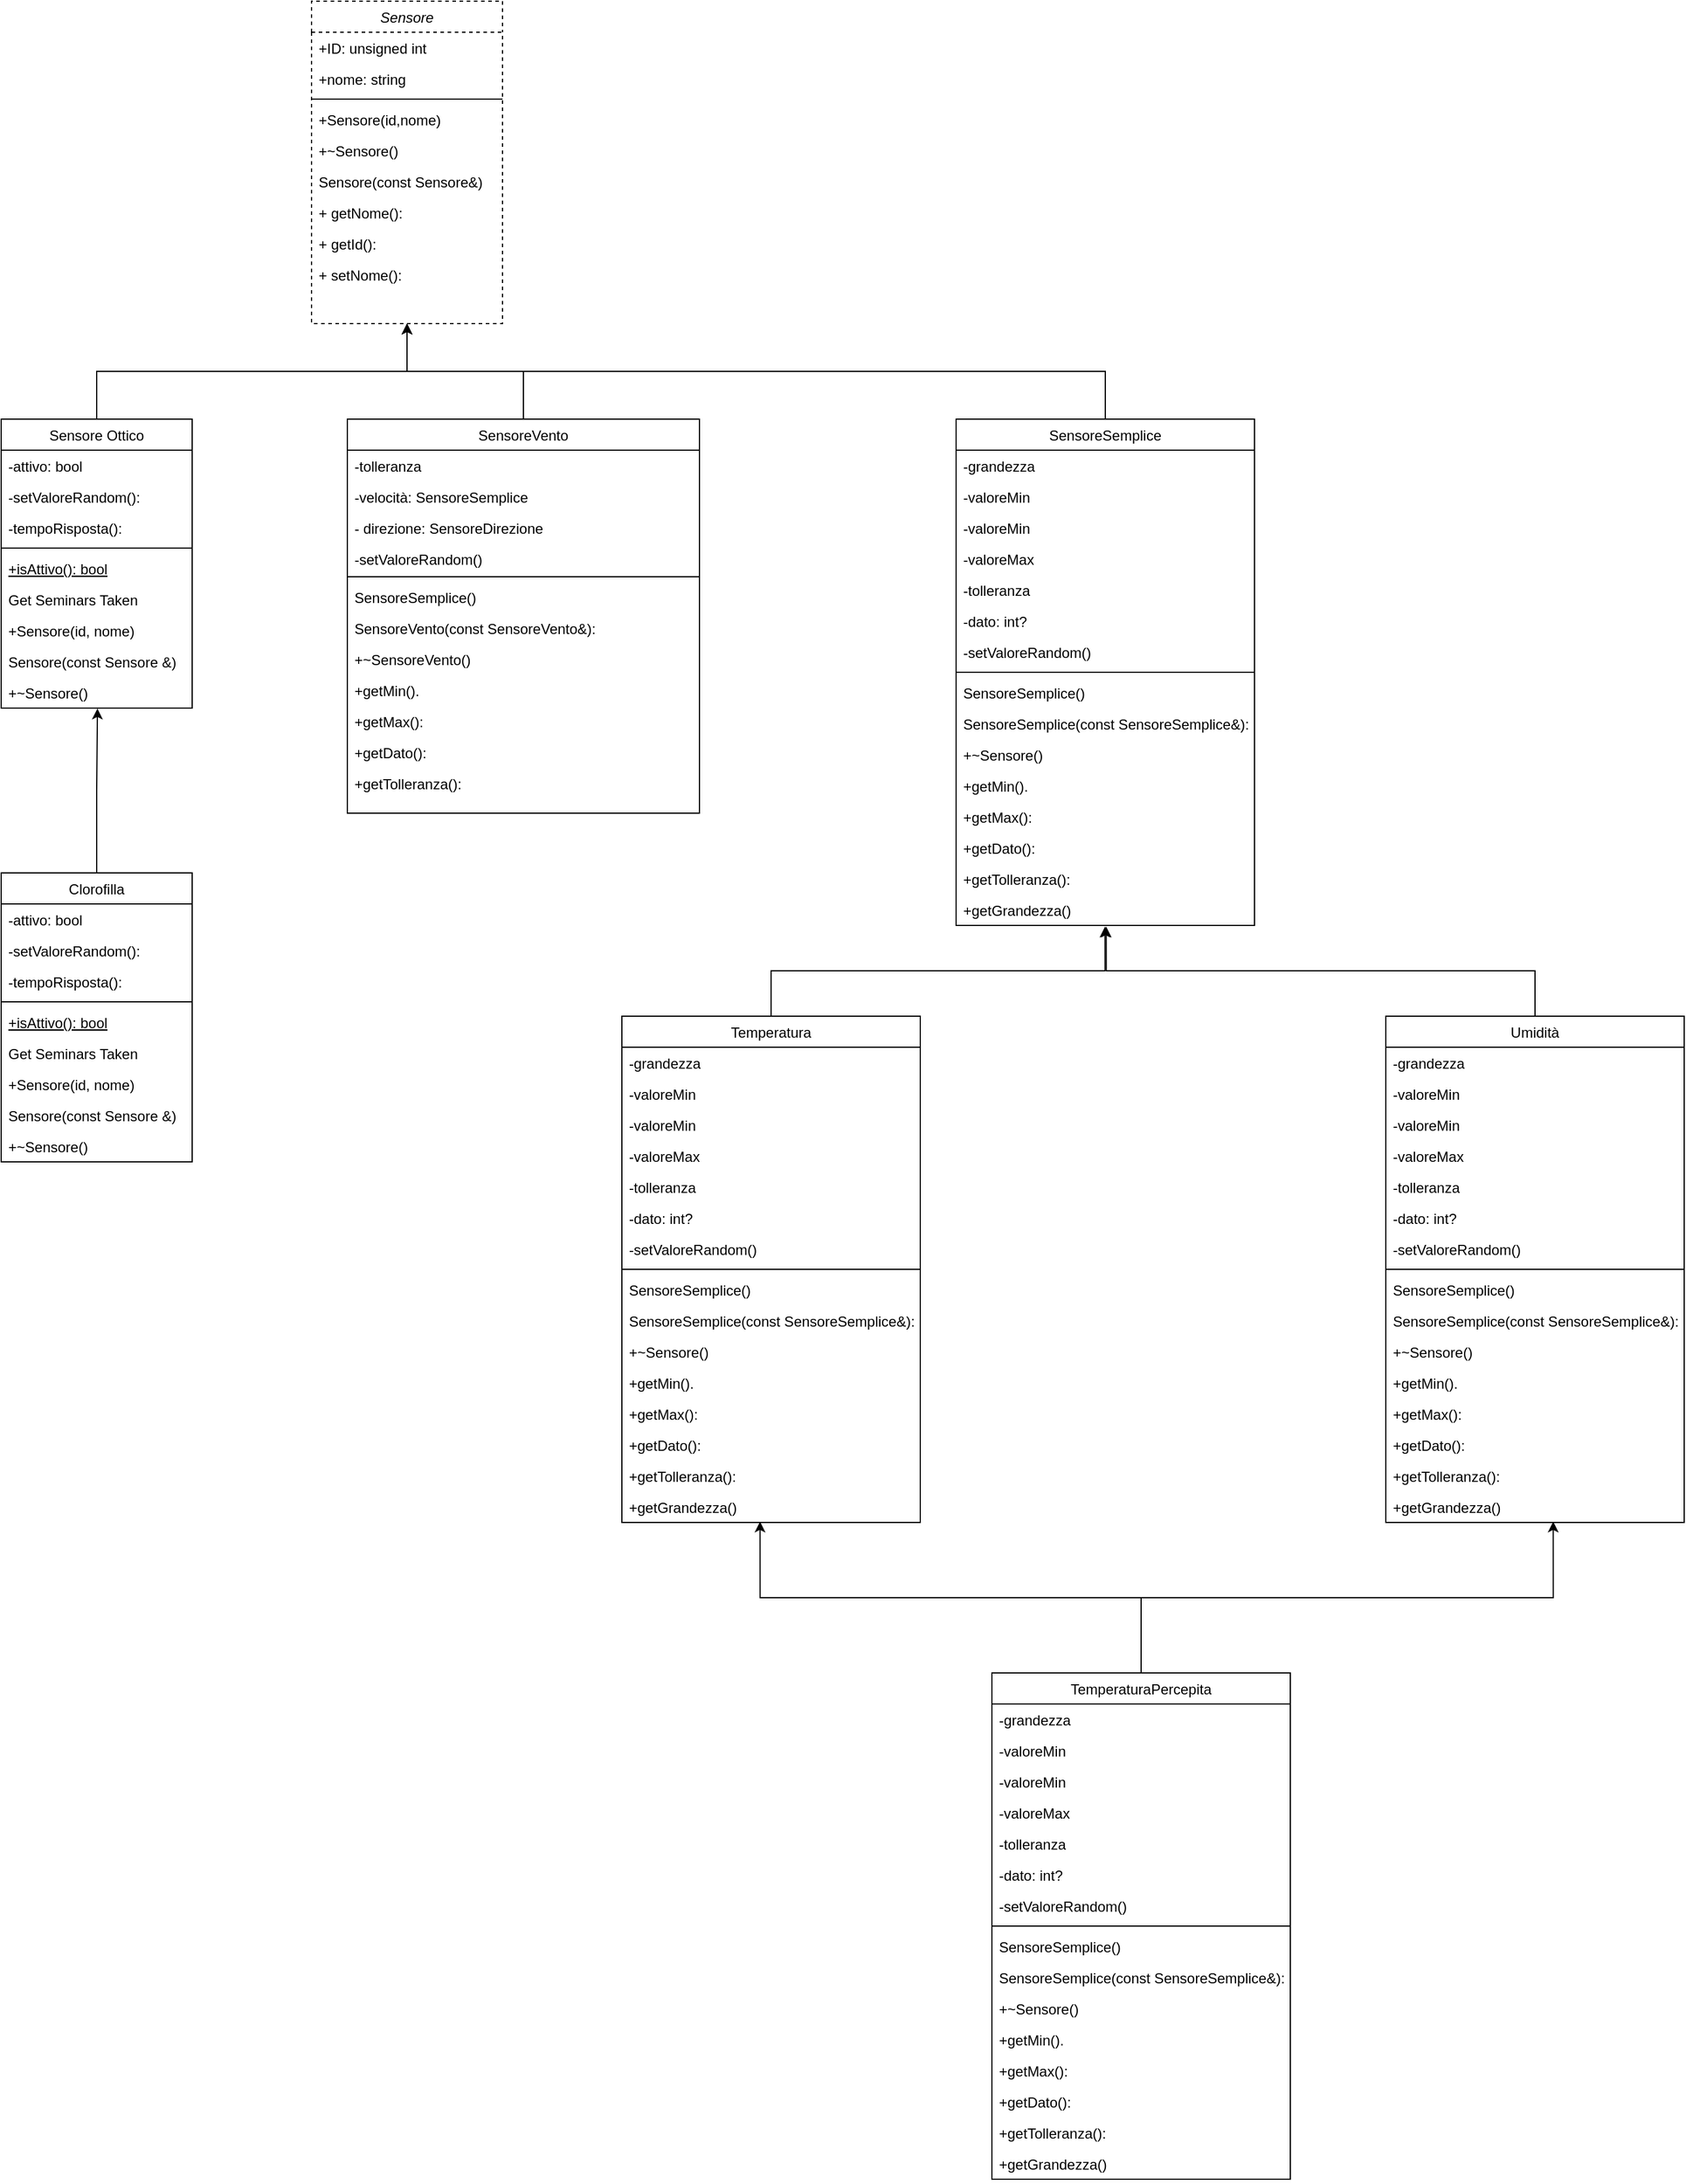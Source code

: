 <mxfile version="24.3.1" type="github">
  <diagram id="C5RBs43oDa-KdzZeNtuy" name="Page-1">
    <mxGraphModel dx="1975" dy="710" grid="1" gridSize="10" guides="1" tooltips="1" connect="1" arrows="1" fold="1" page="1" pageScale="1" pageWidth="827" pageHeight="1169" math="0" shadow="0">
      <root>
        <mxCell id="WIyWlLk6GJQsqaUBKTNV-0" />
        <mxCell id="WIyWlLk6GJQsqaUBKTNV-1" parent="WIyWlLk6GJQsqaUBKTNV-0" />
        <mxCell id="zkfFHV4jXpPFQw0GAbJ--0" value="Sensore" style="swimlane;fontStyle=2;align=center;verticalAlign=top;childLayout=stackLayout;horizontal=1;startSize=26;horizontalStack=0;resizeParent=1;resizeLast=0;collapsible=1;marginBottom=0;rounded=0;shadow=0;strokeWidth=1;dashed=1;" parent="WIyWlLk6GJQsqaUBKTNV-1" vertex="1">
          <mxGeometry x="390" y="50" width="160" height="270" as="geometry">
            <mxRectangle x="230" y="140" width="160" height="26" as="alternateBounds" />
          </mxGeometry>
        </mxCell>
        <mxCell id="zkfFHV4jXpPFQw0GAbJ--1" value="+ID: unsigned int" style="text;align=left;verticalAlign=top;spacingLeft=4;spacingRight=4;overflow=hidden;rotatable=0;points=[[0,0.5],[1,0.5]];portConstraint=eastwest;" parent="zkfFHV4jXpPFQw0GAbJ--0" vertex="1">
          <mxGeometry y="26" width="160" height="26" as="geometry" />
        </mxCell>
        <mxCell id="zkfFHV4jXpPFQw0GAbJ--2" value="+nome: string" style="text;align=left;verticalAlign=top;spacingLeft=4;spacingRight=4;overflow=hidden;rotatable=0;points=[[0,0.5],[1,0.5]];portConstraint=eastwest;rounded=0;shadow=0;html=0;" parent="zkfFHV4jXpPFQw0GAbJ--0" vertex="1">
          <mxGeometry y="52" width="160" height="26" as="geometry" />
        </mxCell>
        <mxCell id="zkfFHV4jXpPFQw0GAbJ--4" value="" style="line;html=1;strokeWidth=1;align=left;verticalAlign=middle;spacingTop=-1;spacingLeft=3;spacingRight=3;rotatable=0;labelPosition=right;points=[];portConstraint=eastwest;" parent="zkfFHV4jXpPFQw0GAbJ--0" vertex="1">
          <mxGeometry y="78" width="160" height="8" as="geometry" />
        </mxCell>
        <mxCell id="zkfFHV4jXpPFQw0GAbJ--5" value="+Sensore(id,nome)" style="text;align=left;verticalAlign=top;spacingLeft=4;spacingRight=4;overflow=hidden;rotatable=0;points=[[0,0.5],[1,0.5]];portConstraint=eastwest;" parent="zkfFHV4jXpPFQw0GAbJ--0" vertex="1">
          <mxGeometry y="86" width="160" height="26" as="geometry" />
        </mxCell>
        <mxCell id="AxRM9cbiCT73EP6zyEeg-0" value="+~Sensore()" style="text;align=left;verticalAlign=top;spacingLeft=4;spacingRight=4;overflow=hidden;rotatable=0;points=[[0,0.5],[1,0.5]];portConstraint=eastwest;" parent="zkfFHV4jXpPFQw0GAbJ--0" vertex="1">
          <mxGeometry y="112" width="160" height="26" as="geometry" />
        </mxCell>
        <mxCell id="AxRM9cbiCT73EP6zyEeg-1" value="Sensore(const Sensore&amp;amp;)" style="text;strokeColor=none;fillColor=none;align=left;verticalAlign=top;spacingLeft=4;spacingRight=4;overflow=hidden;rotatable=0;points=[[0,0.5],[1,0.5]];portConstraint=eastwest;whiteSpace=wrap;html=1;" parent="zkfFHV4jXpPFQw0GAbJ--0" vertex="1">
          <mxGeometry y="138" width="160" height="26" as="geometry" />
        </mxCell>
        <mxCell id="AxRM9cbiCT73EP6zyEeg-2" value="+ getNome():&amp;nbsp;" style="text;strokeColor=none;fillColor=none;align=left;verticalAlign=top;spacingLeft=4;spacingRight=4;overflow=hidden;rotatable=0;points=[[0,0.5],[1,0.5]];portConstraint=eastwest;whiteSpace=wrap;html=1;" parent="zkfFHV4jXpPFQw0GAbJ--0" vertex="1">
          <mxGeometry y="164" width="160" height="26" as="geometry" />
        </mxCell>
        <mxCell id="AxRM9cbiCT73EP6zyEeg-3" value="+ getId():&amp;nbsp;" style="text;strokeColor=none;fillColor=none;align=left;verticalAlign=top;spacingLeft=4;spacingRight=4;overflow=hidden;rotatable=0;points=[[0,0.5],[1,0.5]];portConstraint=eastwest;whiteSpace=wrap;html=1;dashed=1;" parent="zkfFHV4jXpPFQw0GAbJ--0" vertex="1">
          <mxGeometry y="190" width="160" height="26" as="geometry" />
        </mxCell>
        <mxCell id="AxRM9cbiCT73EP6zyEeg-4" value="+ setNome():&amp;nbsp;" style="text;strokeColor=none;fillColor=none;align=left;verticalAlign=top;spacingLeft=4;spacingRight=4;overflow=hidden;rotatable=0;points=[[0,0.5],[1,0.5]];portConstraint=eastwest;whiteSpace=wrap;html=1;" parent="zkfFHV4jXpPFQw0GAbJ--0" vertex="1">
          <mxGeometry y="216" width="160" height="26" as="geometry" />
        </mxCell>
        <mxCell id="r5KGYuu5yckSPK76WvNz-46" style="edgeStyle=orthogonalEdgeStyle;rounded=0;orthogonalLoop=1;jettySize=auto;html=1;entryX=0.5;entryY=1;entryDx=0;entryDy=0;" edge="1" parent="WIyWlLk6GJQsqaUBKTNV-1" source="zkfFHV4jXpPFQw0GAbJ--6" target="zkfFHV4jXpPFQw0GAbJ--0">
          <mxGeometry relative="1" as="geometry">
            <Array as="points">
              <mxPoint x="210" y="360" />
              <mxPoint x="470" y="360" />
            </Array>
          </mxGeometry>
        </mxCell>
        <mxCell id="zkfFHV4jXpPFQw0GAbJ--6" value="Sensore Ottico" style="swimlane;fontStyle=0;align=center;verticalAlign=top;childLayout=stackLayout;horizontal=1;startSize=26;horizontalStack=0;resizeParent=1;resizeLast=0;collapsible=1;marginBottom=0;rounded=0;shadow=0;strokeWidth=1;" parent="WIyWlLk6GJQsqaUBKTNV-1" vertex="1">
          <mxGeometry x="130" y="400" width="160" height="242" as="geometry">
            <mxRectangle x="130" y="380" width="160" height="26" as="alternateBounds" />
          </mxGeometry>
        </mxCell>
        <mxCell id="zkfFHV4jXpPFQw0GAbJ--7" value="-attivo: bool" style="text;align=left;verticalAlign=top;spacingLeft=4;spacingRight=4;overflow=hidden;rotatable=0;points=[[0,0.5],[1,0.5]];portConstraint=eastwest;" parent="zkfFHV4jXpPFQw0GAbJ--6" vertex="1">
          <mxGeometry y="26" width="160" height="26" as="geometry" />
        </mxCell>
        <mxCell id="zkfFHV4jXpPFQw0GAbJ--22" value="-setValoreRandom():" style="text;align=left;verticalAlign=top;spacingLeft=4;spacingRight=4;overflow=hidden;rotatable=0;points=[[0,0.5],[1,0.5]];portConstraint=eastwest;rounded=0;shadow=0;html=0;" parent="zkfFHV4jXpPFQw0GAbJ--6" vertex="1">
          <mxGeometry y="52" width="160" height="26" as="geometry" />
        </mxCell>
        <mxCell id="zkfFHV4jXpPFQw0GAbJ--8" value="-tempoRisposta():" style="text;align=left;verticalAlign=top;spacingLeft=4;spacingRight=4;overflow=hidden;rotatable=0;points=[[0,0.5],[1,0.5]];portConstraint=eastwest;rounded=0;shadow=0;html=0;" parent="zkfFHV4jXpPFQw0GAbJ--6" vertex="1">
          <mxGeometry y="78" width="160" height="26" as="geometry" />
        </mxCell>
        <mxCell id="zkfFHV4jXpPFQw0GAbJ--9" value="" style="line;html=1;strokeWidth=1;align=left;verticalAlign=middle;spacingTop=-1;spacingLeft=3;spacingRight=3;rotatable=0;labelPosition=right;points=[];portConstraint=eastwest;" parent="zkfFHV4jXpPFQw0GAbJ--6" vertex="1">
          <mxGeometry y="104" width="160" height="8" as="geometry" />
        </mxCell>
        <mxCell id="zkfFHV4jXpPFQw0GAbJ--10" value="+isAttivo(): bool" style="text;align=left;verticalAlign=top;spacingLeft=4;spacingRight=4;overflow=hidden;rotatable=0;points=[[0,0.5],[1,0.5]];portConstraint=eastwest;fontStyle=4" parent="zkfFHV4jXpPFQw0GAbJ--6" vertex="1">
          <mxGeometry y="112" width="160" height="26" as="geometry" />
        </mxCell>
        <mxCell id="zkfFHV4jXpPFQw0GAbJ--11" value="Get Seminars Taken" style="text;align=left;verticalAlign=top;spacingLeft=4;spacingRight=4;overflow=hidden;rotatable=0;points=[[0,0.5],[1,0.5]];portConstraint=eastwest;" parent="zkfFHV4jXpPFQw0GAbJ--6" vertex="1">
          <mxGeometry y="138" width="160" height="26" as="geometry" />
        </mxCell>
        <mxCell id="AxRM9cbiCT73EP6zyEeg-51" value="+Sensore(id, nome)" style="text;align=left;verticalAlign=top;spacingLeft=4;spacingRight=4;overflow=hidden;rotatable=0;points=[[0,0.5],[1,0.5]];portConstraint=eastwest;" parent="zkfFHV4jXpPFQw0GAbJ--6" vertex="1">
          <mxGeometry y="164" width="160" height="26" as="geometry" />
        </mxCell>
        <mxCell id="AxRM9cbiCT73EP6zyEeg-53" value="Sensore(const Sensore &amp;amp;)" style="text;strokeColor=none;fillColor=none;align=left;verticalAlign=top;spacingLeft=4;spacingRight=4;overflow=hidden;rotatable=0;points=[[0,0.5],[1,0.5]];portConstraint=eastwest;whiteSpace=wrap;html=1;" parent="zkfFHV4jXpPFQw0GAbJ--6" vertex="1">
          <mxGeometry y="190" width="160" height="26" as="geometry" />
        </mxCell>
        <mxCell id="AxRM9cbiCT73EP6zyEeg-52" value="+~Sensore()" style="text;align=left;verticalAlign=top;spacingLeft=4;spacingRight=4;overflow=hidden;rotatable=0;points=[[0,0.5],[1,0.5]];portConstraint=eastwest;" parent="zkfFHV4jXpPFQw0GAbJ--6" vertex="1">
          <mxGeometry y="216" width="160" height="26" as="geometry" />
        </mxCell>
        <mxCell id="r5KGYuu5yckSPK76WvNz-45" style="edgeStyle=orthogonalEdgeStyle;rounded=0;orthogonalLoop=1;jettySize=auto;html=1;entryX=0.5;entryY=1;entryDx=0;entryDy=0;" edge="1" parent="WIyWlLk6GJQsqaUBKTNV-1" source="zkfFHV4jXpPFQw0GAbJ--17" target="zkfFHV4jXpPFQw0GAbJ--0">
          <mxGeometry relative="1" as="geometry">
            <Array as="points">
              <mxPoint x="1055" y="360" />
              <mxPoint x="470" y="360" />
            </Array>
          </mxGeometry>
        </mxCell>
        <mxCell id="zkfFHV4jXpPFQw0GAbJ--17" value="SensoreSemplice" style="swimlane;fontStyle=0;align=center;verticalAlign=top;childLayout=stackLayout;horizontal=1;startSize=26;horizontalStack=0;resizeParent=1;resizeLast=0;collapsible=1;marginBottom=0;rounded=0;shadow=0;strokeWidth=1;" parent="WIyWlLk6GJQsqaUBKTNV-1" vertex="1">
          <mxGeometry x="930" y="400" width="250" height="424" as="geometry">
            <mxRectangle x="550" y="140" width="160" height="26" as="alternateBounds" />
          </mxGeometry>
        </mxCell>
        <mxCell id="zkfFHV4jXpPFQw0GAbJ--18" value="-grandezza" style="text;align=left;verticalAlign=top;spacingLeft=4;spacingRight=4;overflow=hidden;rotatable=0;points=[[0,0.5],[1,0.5]];portConstraint=eastwest;" parent="zkfFHV4jXpPFQw0GAbJ--17" vertex="1">
          <mxGeometry y="26" width="250" height="26" as="geometry" />
        </mxCell>
        <mxCell id="r5KGYuu5yckSPK76WvNz-0" value="-valoreMin" style="text;align=left;verticalAlign=top;spacingLeft=4;spacingRight=4;overflow=hidden;rotatable=0;points=[[0,0.5],[1,0.5]];portConstraint=eastwest;rounded=0;shadow=0;html=0;" vertex="1" parent="zkfFHV4jXpPFQw0GAbJ--17">
          <mxGeometry y="52" width="250" height="26" as="geometry" />
        </mxCell>
        <mxCell id="zkfFHV4jXpPFQw0GAbJ--19" value="-valoreMin" style="text;align=left;verticalAlign=top;spacingLeft=4;spacingRight=4;overflow=hidden;rotatable=0;points=[[0,0.5],[1,0.5]];portConstraint=eastwest;rounded=0;shadow=0;html=0;" parent="zkfFHV4jXpPFQw0GAbJ--17" vertex="1">
          <mxGeometry y="78" width="250" height="26" as="geometry" />
        </mxCell>
        <mxCell id="zkfFHV4jXpPFQw0GAbJ--20" value="-valoreMax" style="text;align=left;verticalAlign=top;spacingLeft=4;spacingRight=4;overflow=hidden;rotatable=0;points=[[0,0.5],[1,0.5]];portConstraint=eastwest;rounded=0;shadow=0;html=0;" parent="zkfFHV4jXpPFQw0GAbJ--17" vertex="1">
          <mxGeometry y="104" width="250" height="26" as="geometry" />
        </mxCell>
        <mxCell id="zkfFHV4jXpPFQw0GAbJ--21" value="-tolleranza" style="text;align=left;verticalAlign=top;spacingLeft=4;spacingRight=4;overflow=hidden;rotatable=0;points=[[0,0.5],[1,0.5]];portConstraint=eastwest;rounded=0;shadow=0;html=0;" parent="zkfFHV4jXpPFQw0GAbJ--17" vertex="1">
          <mxGeometry y="130" width="250" height="26" as="geometry" />
        </mxCell>
        <mxCell id="AxRM9cbiCT73EP6zyEeg-10" value="-dato: int?" style="text;strokeColor=none;fillColor=none;align=left;verticalAlign=top;spacingLeft=4;spacingRight=4;overflow=hidden;rotatable=0;points=[[0,0.5],[1,0.5]];portConstraint=eastwest;whiteSpace=wrap;html=1;" parent="zkfFHV4jXpPFQw0GAbJ--17" vertex="1">
          <mxGeometry y="156" width="250" height="26" as="geometry" />
        </mxCell>
        <mxCell id="AxRM9cbiCT73EP6zyEeg-28" value="-setValoreRandom()" style="text;align=left;verticalAlign=top;spacingLeft=4;spacingRight=4;overflow=hidden;rotatable=0;points=[[0,0.5],[1,0.5]];portConstraint=eastwest;rounded=0;shadow=0;html=0;" parent="zkfFHV4jXpPFQw0GAbJ--17" vertex="1">
          <mxGeometry y="182" width="250" height="26" as="geometry" />
        </mxCell>
        <mxCell id="zkfFHV4jXpPFQw0GAbJ--23" value="" style="line;html=1;strokeWidth=1;align=left;verticalAlign=middle;spacingTop=-1;spacingLeft=3;spacingRight=3;rotatable=0;labelPosition=right;points=[];portConstraint=eastwest;" parent="zkfFHV4jXpPFQw0GAbJ--17" vertex="1">
          <mxGeometry y="208" width="250" height="8" as="geometry" />
        </mxCell>
        <mxCell id="zkfFHV4jXpPFQw0GAbJ--24" value="SensoreSemplice()" style="text;align=left;verticalAlign=top;spacingLeft=4;spacingRight=4;overflow=hidden;rotatable=0;points=[[0,0.5],[1,0.5]];portConstraint=eastwest;" parent="zkfFHV4jXpPFQw0GAbJ--17" vertex="1">
          <mxGeometry y="216" width="250" height="26" as="geometry" />
        </mxCell>
        <mxCell id="zkfFHV4jXpPFQw0GAbJ--25" value="SensoreSemplice(const SensoreSemplice&amp;):" style="text;align=left;verticalAlign=top;spacingLeft=4;spacingRight=4;overflow=hidden;rotatable=0;points=[[0,0.5],[1,0.5]];portConstraint=eastwest;" parent="zkfFHV4jXpPFQw0GAbJ--17" vertex="1">
          <mxGeometry y="242" width="250" height="26" as="geometry" />
        </mxCell>
        <mxCell id="AxRM9cbiCT73EP6zyEeg-11" value="+~Sensore()" style="text;align=left;verticalAlign=top;spacingLeft=4;spacingRight=4;overflow=hidden;rotatable=0;points=[[0,0.5],[1,0.5]];portConstraint=eastwest;" parent="zkfFHV4jXpPFQw0GAbJ--17" vertex="1">
          <mxGeometry y="268" width="250" height="26" as="geometry" />
        </mxCell>
        <mxCell id="AxRM9cbiCT73EP6zyEeg-6" value="+getMin()." style="text;strokeColor=none;fillColor=none;align=left;verticalAlign=top;spacingLeft=4;spacingRight=4;overflow=hidden;rotatable=0;points=[[0,0.5],[1,0.5]];portConstraint=eastwest;whiteSpace=wrap;html=1;" parent="zkfFHV4jXpPFQw0GAbJ--17" vertex="1">
          <mxGeometry y="294" width="250" height="26" as="geometry" />
        </mxCell>
        <mxCell id="AxRM9cbiCT73EP6zyEeg-5" value="+getMax():" style="text;strokeColor=none;fillColor=none;align=left;verticalAlign=top;spacingLeft=4;spacingRight=4;overflow=hidden;rotatable=0;points=[[0,0.5],[1,0.5]];portConstraint=eastwest;whiteSpace=wrap;html=1;" parent="zkfFHV4jXpPFQw0GAbJ--17" vertex="1">
          <mxGeometry y="320" width="250" height="26" as="geometry" />
        </mxCell>
        <mxCell id="AxRM9cbiCT73EP6zyEeg-7" value="+getDato():" style="text;strokeColor=none;fillColor=none;align=left;verticalAlign=top;spacingLeft=4;spacingRight=4;overflow=hidden;rotatable=0;points=[[0,0.5],[1,0.5]];portConstraint=eastwest;whiteSpace=wrap;html=1;" parent="zkfFHV4jXpPFQw0GAbJ--17" vertex="1">
          <mxGeometry y="346" width="250" height="26" as="geometry" />
        </mxCell>
        <mxCell id="AxRM9cbiCT73EP6zyEeg-9" value="+getTolleranza():" style="text;strokeColor=none;fillColor=none;align=left;verticalAlign=top;spacingLeft=4;spacingRight=4;overflow=hidden;rotatable=0;points=[[0,0.5],[1,0.5]];portConstraint=eastwest;whiteSpace=wrap;html=1;" parent="zkfFHV4jXpPFQw0GAbJ--17" vertex="1">
          <mxGeometry y="372" width="250" height="26" as="geometry" />
        </mxCell>
        <mxCell id="AxRM9cbiCT73EP6zyEeg-8" value="+getGrandezza()" style="text;strokeColor=none;fillColor=none;align=left;verticalAlign=top;spacingLeft=4;spacingRight=4;overflow=hidden;rotatable=0;points=[[0,0.5],[1,0.5]];portConstraint=eastwest;whiteSpace=wrap;html=1;" parent="zkfFHV4jXpPFQw0GAbJ--17" vertex="1">
          <mxGeometry y="398" width="250" height="26" as="geometry" />
        </mxCell>
        <mxCell id="r5KGYuu5yckSPK76WvNz-47" style="edgeStyle=orthogonalEdgeStyle;rounded=0;orthogonalLoop=1;jettySize=auto;html=1;entryX=0.5;entryY=1;entryDx=0;entryDy=0;" edge="1" parent="WIyWlLk6GJQsqaUBKTNV-1" source="AxRM9cbiCT73EP6zyEeg-12" target="zkfFHV4jXpPFQw0GAbJ--0">
          <mxGeometry relative="1" as="geometry" />
        </mxCell>
        <mxCell id="AxRM9cbiCT73EP6zyEeg-12" value="SensoreVento" style="swimlane;fontStyle=0;align=center;verticalAlign=top;childLayout=stackLayout;horizontal=1;startSize=26;horizontalStack=0;resizeParent=1;resizeLast=0;collapsible=1;marginBottom=0;rounded=0;shadow=0;strokeWidth=1;" parent="WIyWlLk6GJQsqaUBKTNV-1" vertex="1">
          <mxGeometry x="420" y="400" width="295" height="330" as="geometry">
            <mxRectangle x="550" y="140" width="160" height="26" as="alternateBounds" />
          </mxGeometry>
        </mxCell>
        <mxCell id="AxRM9cbiCT73EP6zyEeg-16" value="-tolleranza" style="text;align=left;verticalAlign=top;spacingLeft=4;spacingRight=4;overflow=hidden;rotatable=0;points=[[0,0.5],[1,0.5]];portConstraint=eastwest;rounded=0;shadow=0;html=0;" parent="AxRM9cbiCT73EP6zyEeg-12" vertex="1">
          <mxGeometry y="26" width="295" height="26" as="geometry" />
        </mxCell>
        <mxCell id="AxRM9cbiCT73EP6zyEeg-17" value="-velocità: SensoreSemplice" style="text;strokeColor=none;fillColor=none;align=left;verticalAlign=top;spacingLeft=4;spacingRight=4;overflow=hidden;rotatable=0;points=[[0,0.5],[1,0.5]];portConstraint=eastwest;whiteSpace=wrap;html=1;" parent="AxRM9cbiCT73EP6zyEeg-12" vertex="1">
          <mxGeometry y="52" width="295" height="26" as="geometry" />
        </mxCell>
        <mxCell id="AxRM9cbiCT73EP6zyEeg-46" value="- direzione: SensoreDirezione" style="text;strokeColor=none;fillColor=none;align=left;verticalAlign=top;spacingLeft=4;spacingRight=4;overflow=hidden;rotatable=0;points=[[0,0.5],[1,0.5]];portConstraint=eastwest;whiteSpace=wrap;html=1;" parent="AxRM9cbiCT73EP6zyEeg-12" vertex="1">
          <mxGeometry y="78" width="295" height="26" as="geometry" />
        </mxCell>
        <mxCell id="AxRM9cbiCT73EP6zyEeg-18" value="-setValoreRandom()" style="text;align=left;verticalAlign=top;spacingLeft=4;spacingRight=4;overflow=hidden;rotatable=0;points=[[0,0.5],[1,0.5]];portConstraint=eastwest;rounded=0;shadow=0;html=0;" parent="AxRM9cbiCT73EP6zyEeg-12" vertex="1">
          <mxGeometry y="104" width="295" height="24" as="geometry" />
        </mxCell>
        <mxCell id="AxRM9cbiCT73EP6zyEeg-19" value="" style="line;html=1;strokeWidth=1;align=left;verticalAlign=middle;spacingTop=-1;spacingLeft=3;spacingRight=3;rotatable=0;labelPosition=right;points=[];portConstraint=eastwest;" parent="AxRM9cbiCT73EP6zyEeg-12" vertex="1">
          <mxGeometry y="128" width="295" height="8" as="geometry" />
        </mxCell>
        <mxCell id="AxRM9cbiCT73EP6zyEeg-20" value="SensoreSemplice()" style="text;align=left;verticalAlign=top;spacingLeft=4;spacingRight=4;overflow=hidden;rotatable=0;points=[[0,0.5],[1,0.5]];portConstraint=eastwest;" parent="AxRM9cbiCT73EP6zyEeg-12" vertex="1">
          <mxGeometry y="136" width="295" height="26" as="geometry" />
        </mxCell>
        <mxCell id="AxRM9cbiCT73EP6zyEeg-21" value="SensoreVento(const SensoreVento&amp;):" style="text;align=left;verticalAlign=top;spacingLeft=4;spacingRight=4;overflow=hidden;rotatable=0;points=[[0,0.5],[1,0.5]];portConstraint=eastwest;" parent="AxRM9cbiCT73EP6zyEeg-12" vertex="1">
          <mxGeometry y="162" width="295" height="26" as="geometry" />
        </mxCell>
        <mxCell id="AxRM9cbiCT73EP6zyEeg-22" value="+~SensoreVento()" style="text;align=left;verticalAlign=top;spacingLeft=4;spacingRight=4;overflow=hidden;rotatable=0;points=[[0,0.5],[1,0.5]];portConstraint=eastwest;" parent="AxRM9cbiCT73EP6zyEeg-12" vertex="1">
          <mxGeometry y="188" width="295" height="26" as="geometry" />
        </mxCell>
        <mxCell id="AxRM9cbiCT73EP6zyEeg-23" value="+getMin()." style="text;strokeColor=none;fillColor=none;align=left;verticalAlign=top;spacingLeft=4;spacingRight=4;overflow=hidden;rotatable=0;points=[[0,0.5],[1,0.5]];portConstraint=eastwest;whiteSpace=wrap;html=1;" parent="AxRM9cbiCT73EP6zyEeg-12" vertex="1">
          <mxGeometry y="214" width="295" height="26" as="geometry" />
        </mxCell>
        <mxCell id="AxRM9cbiCT73EP6zyEeg-24" value="+getMax():" style="text;strokeColor=none;fillColor=none;align=left;verticalAlign=top;spacingLeft=4;spacingRight=4;overflow=hidden;rotatable=0;points=[[0,0.5],[1,0.5]];portConstraint=eastwest;whiteSpace=wrap;html=1;" parent="AxRM9cbiCT73EP6zyEeg-12" vertex="1">
          <mxGeometry y="240" width="295" height="26" as="geometry" />
        </mxCell>
        <mxCell id="AxRM9cbiCT73EP6zyEeg-25" value="+getDato():" style="text;strokeColor=none;fillColor=none;align=left;verticalAlign=top;spacingLeft=4;spacingRight=4;overflow=hidden;rotatable=0;points=[[0,0.5],[1,0.5]];portConstraint=eastwest;whiteSpace=wrap;html=1;" parent="AxRM9cbiCT73EP6zyEeg-12" vertex="1">
          <mxGeometry y="266" width="295" height="26" as="geometry" />
        </mxCell>
        <mxCell id="AxRM9cbiCT73EP6zyEeg-26" value="+getTolleranza():" style="text;strokeColor=none;fillColor=none;align=left;verticalAlign=top;spacingLeft=4;spacingRight=4;overflow=hidden;rotatable=0;points=[[0,0.5],[1,0.5]];portConstraint=eastwest;whiteSpace=wrap;html=1;" parent="AxRM9cbiCT73EP6zyEeg-12" vertex="1">
          <mxGeometry y="292" width="295" height="26" as="geometry" />
        </mxCell>
        <mxCell id="r5KGYuu5yckSPK76WvNz-1" value="Temperatura" style="swimlane;fontStyle=0;align=center;verticalAlign=top;childLayout=stackLayout;horizontal=1;startSize=26;horizontalStack=0;resizeParent=1;resizeLast=0;collapsible=1;marginBottom=0;rounded=0;shadow=0;strokeWidth=1;" vertex="1" parent="WIyWlLk6GJQsqaUBKTNV-1">
          <mxGeometry x="650" y="900" width="250" height="424" as="geometry">
            <mxRectangle x="550" y="140" width="160" height="26" as="alternateBounds" />
          </mxGeometry>
        </mxCell>
        <mxCell id="r5KGYuu5yckSPK76WvNz-2" value="-grandezza" style="text;align=left;verticalAlign=top;spacingLeft=4;spacingRight=4;overflow=hidden;rotatable=0;points=[[0,0.5],[1,0.5]];portConstraint=eastwest;" vertex="1" parent="r5KGYuu5yckSPK76WvNz-1">
          <mxGeometry y="26" width="250" height="26" as="geometry" />
        </mxCell>
        <mxCell id="r5KGYuu5yckSPK76WvNz-3" value="-valoreMin" style="text;align=left;verticalAlign=top;spacingLeft=4;spacingRight=4;overflow=hidden;rotatable=0;points=[[0,0.5],[1,0.5]];portConstraint=eastwest;rounded=0;shadow=0;html=0;" vertex="1" parent="r5KGYuu5yckSPK76WvNz-1">
          <mxGeometry y="52" width="250" height="26" as="geometry" />
        </mxCell>
        <mxCell id="r5KGYuu5yckSPK76WvNz-4" value="-valoreMin" style="text;align=left;verticalAlign=top;spacingLeft=4;spacingRight=4;overflow=hidden;rotatable=0;points=[[0,0.5],[1,0.5]];portConstraint=eastwest;rounded=0;shadow=0;html=0;" vertex="1" parent="r5KGYuu5yckSPK76WvNz-1">
          <mxGeometry y="78" width="250" height="26" as="geometry" />
        </mxCell>
        <mxCell id="r5KGYuu5yckSPK76WvNz-5" value="-valoreMax" style="text;align=left;verticalAlign=top;spacingLeft=4;spacingRight=4;overflow=hidden;rotatable=0;points=[[0,0.5],[1,0.5]];portConstraint=eastwest;rounded=0;shadow=0;html=0;" vertex="1" parent="r5KGYuu5yckSPK76WvNz-1">
          <mxGeometry y="104" width="250" height="26" as="geometry" />
        </mxCell>
        <mxCell id="r5KGYuu5yckSPK76WvNz-6" value="-tolleranza" style="text;align=left;verticalAlign=top;spacingLeft=4;spacingRight=4;overflow=hidden;rotatable=0;points=[[0,0.5],[1,0.5]];portConstraint=eastwest;rounded=0;shadow=0;html=0;" vertex="1" parent="r5KGYuu5yckSPK76WvNz-1">
          <mxGeometry y="130" width="250" height="26" as="geometry" />
        </mxCell>
        <mxCell id="r5KGYuu5yckSPK76WvNz-7" value="-dato: int?" style="text;strokeColor=none;fillColor=none;align=left;verticalAlign=top;spacingLeft=4;spacingRight=4;overflow=hidden;rotatable=0;points=[[0,0.5],[1,0.5]];portConstraint=eastwest;whiteSpace=wrap;html=1;" vertex="1" parent="r5KGYuu5yckSPK76WvNz-1">
          <mxGeometry y="156" width="250" height="26" as="geometry" />
        </mxCell>
        <mxCell id="r5KGYuu5yckSPK76WvNz-8" value="-setValoreRandom()" style="text;align=left;verticalAlign=top;spacingLeft=4;spacingRight=4;overflow=hidden;rotatable=0;points=[[0,0.5],[1,0.5]];portConstraint=eastwest;rounded=0;shadow=0;html=0;" vertex="1" parent="r5KGYuu5yckSPK76WvNz-1">
          <mxGeometry y="182" width="250" height="26" as="geometry" />
        </mxCell>
        <mxCell id="r5KGYuu5yckSPK76WvNz-9" value="" style="line;html=1;strokeWidth=1;align=left;verticalAlign=middle;spacingTop=-1;spacingLeft=3;spacingRight=3;rotatable=0;labelPosition=right;points=[];portConstraint=eastwest;" vertex="1" parent="r5KGYuu5yckSPK76WvNz-1">
          <mxGeometry y="208" width="250" height="8" as="geometry" />
        </mxCell>
        <mxCell id="r5KGYuu5yckSPK76WvNz-10" value="SensoreSemplice()" style="text;align=left;verticalAlign=top;spacingLeft=4;spacingRight=4;overflow=hidden;rotatable=0;points=[[0,0.5],[1,0.5]];portConstraint=eastwest;" vertex="1" parent="r5KGYuu5yckSPK76WvNz-1">
          <mxGeometry y="216" width="250" height="26" as="geometry" />
        </mxCell>
        <mxCell id="r5KGYuu5yckSPK76WvNz-11" value="SensoreSemplice(const SensoreSemplice&amp;):" style="text;align=left;verticalAlign=top;spacingLeft=4;spacingRight=4;overflow=hidden;rotatable=0;points=[[0,0.5],[1,0.5]];portConstraint=eastwest;" vertex="1" parent="r5KGYuu5yckSPK76WvNz-1">
          <mxGeometry y="242" width="250" height="26" as="geometry" />
        </mxCell>
        <mxCell id="r5KGYuu5yckSPK76WvNz-12" value="+~Sensore()" style="text;align=left;verticalAlign=top;spacingLeft=4;spacingRight=4;overflow=hidden;rotatable=0;points=[[0,0.5],[1,0.5]];portConstraint=eastwest;" vertex="1" parent="r5KGYuu5yckSPK76WvNz-1">
          <mxGeometry y="268" width="250" height="26" as="geometry" />
        </mxCell>
        <mxCell id="r5KGYuu5yckSPK76WvNz-13" value="+getMin()." style="text;strokeColor=none;fillColor=none;align=left;verticalAlign=top;spacingLeft=4;spacingRight=4;overflow=hidden;rotatable=0;points=[[0,0.5],[1,0.5]];portConstraint=eastwest;whiteSpace=wrap;html=1;" vertex="1" parent="r5KGYuu5yckSPK76WvNz-1">
          <mxGeometry y="294" width="250" height="26" as="geometry" />
        </mxCell>
        <mxCell id="r5KGYuu5yckSPK76WvNz-14" value="+getMax():" style="text;strokeColor=none;fillColor=none;align=left;verticalAlign=top;spacingLeft=4;spacingRight=4;overflow=hidden;rotatable=0;points=[[0,0.5],[1,0.5]];portConstraint=eastwest;whiteSpace=wrap;html=1;" vertex="1" parent="r5KGYuu5yckSPK76WvNz-1">
          <mxGeometry y="320" width="250" height="26" as="geometry" />
        </mxCell>
        <mxCell id="r5KGYuu5yckSPK76WvNz-15" value="+getDato():" style="text;strokeColor=none;fillColor=none;align=left;verticalAlign=top;spacingLeft=4;spacingRight=4;overflow=hidden;rotatable=0;points=[[0,0.5],[1,0.5]];portConstraint=eastwest;whiteSpace=wrap;html=1;" vertex="1" parent="r5KGYuu5yckSPK76WvNz-1">
          <mxGeometry y="346" width="250" height="26" as="geometry" />
        </mxCell>
        <mxCell id="r5KGYuu5yckSPK76WvNz-16" value="+getTolleranza():" style="text;strokeColor=none;fillColor=none;align=left;verticalAlign=top;spacingLeft=4;spacingRight=4;overflow=hidden;rotatable=0;points=[[0,0.5],[1,0.5]];portConstraint=eastwest;whiteSpace=wrap;html=1;" vertex="1" parent="r5KGYuu5yckSPK76WvNz-1">
          <mxGeometry y="372" width="250" height="26" as="geometry" />
        </mxCell>
        <mxCell id="r5KGYuu5yckSPK76WvNz-17" value="+getGrandezza()" style="text;strokeColor=none;fillColor=none;align=left;verticalAlign=top;spacingLeft=4;spacingRight=4;overflow=hidden;rotatable=0;points=[[0,0.5],[1,0.5]];portConstraint=eastwest;whiteSpace=wrap;html=1;" vertex="1" parent="r5KGYuu5yckSPK76WvNz-1">
          <mxGeometry y="398" width="250" height="26" as="geometry" />
        </mxCell>
        <mxCell id="r5KGYuu5yckSPK76WvNz-18" value="Umidità" style="swimlane;fontStyle=0;align=center;verticalAlign=top;childLayout=stackLayout;horizontal=1;startSize=26;horizontalStack=0;resizeParent=1;resizeLast=0;collapsible=1;marginBottom=0;rounded=0;shadow=0;strokeWidth=1;" vertex="1" parent="WIyWlLk6GJQsqaUBKTNV-1">
          <mxGeometry x="1290" y="900" width="250" height="424" as="geometry">
            <mxRectangle x="550" y="140" width="160" height="26" as="alternateBounds" />
          </mxGeometry>
        </mxCell>
        <mxCell id="r5KGYuu5yckSPK76WvNz-19" value="-grandezza" style="text;align=left;verticalAlign=top;spacingLeft=4;spacingRight=4;overflow=hidden;rotatable=0;points=[[0,0.5],[1,0.5]];portConstraint=eastwest;" vertex="1" parent="r5KGYuu5yckSPK76WvNz-18">
          <mxGeometry y="26" width="250" height="26" as="geometry" />
        </mxCell>
        <mxCell id="r5KGYuu5yckSPK76WvNz-20" value="-valoreMin" style="text;align=left;verticalAlign=top;spacingLeft=4;spacingRight=4;overflow=hidden;rotatable=0;points=[[0,0.5],[1,0.5]];portConstraint=eastwest;rounded=0;shadow=0;html=0;" vertex="1" parent="r5KGYuu5yckSPK76WvNz-18">
          <mxGeometry y="52" width="250" height="26" as="geometry" />
        </mxCell>
        <mxCell id="r5KGYuu5yckSPK76WvNz-21" value="-valoreMin" style="text;align=left;verticalAlign=top;spacingLeft=4;spacingRight=4;overflow=hidden;rotatable=0;points=[[0,0.5],[1,0.5]];portConstraint=eastwest;rounded=0;shadow=0;html=0;" vertex="1" parent="r5KGYuu5yckSPK76WvNz-18">
          <mxGeometry y="78" width="250" height="26" as="geometry" />
        </mxCell>
        <mxCell id="r5KGYuu5yckSPK76WvNz-22" value="-valoreMax" style="text;align=left;verticalAlign=top;spacingLeft=4;spacingRight=4;overflow=hidden;rotatable=0;points=[[0,0.5],[1,0.5]];portConstraint=eastwest;rounded=0;shadow=0;html=0;" vertex="1" parent="r5KGYuu5yckSPK76WvNz-18">
          <mxGeometry y="104" width="250" height="26" as="geometry" />
        </mxCell>
        <mxCell id="r5KGYuu5yckSPK76WvNz-23" value="-tolleranza" style="text;align=left;verticalAlign=top;spacingLeft=4;spacingRight=4;overflow=hidden;rotatable=0;points=[[0,0.5],[1,0.5]];portConstraint=eastwest;rounded=0;shadow=0;html=0;" vertex="1" parent="r5KGYuu5yckSPK76WvNz-18">
          <mxGeometry y="130" width="250" height="26" as="geometry" />
        </mxCell>
        <mxCell id="r5KGYuu5yckSPK76WvNz-24" value="-dato: int?" style="text;strokeColor=none;fillColor=none;align=left;verticalAlign=top;spacingLeft=4;spacingRight=4;overflow=hidden;rotatable=0;points=[[0,0.5],[1,0.5]];portConstraint=eastwest;whiteSpace=wrap;html=1;" vertex="1" parent="r5KGYuu5yckSPK76WvNz-18">
          <mxGeometry y="156" width="250" height="26" as="geometry" />
        </mxCell>
        <mxCell id="r5KGYuu5yckSPK76WvNz-25" value="-setValoreRandom()" style="text;align=left;verticalAlign=top;spacingLeft=4;spacingRight=4;overflow=hidden;rotatable=0;points=[[0,0.5],[1,0.5]];portConstraint=eastwest;rounded=0;shadow=0;html=0;" vertex="1" parent="r5KGYuu5yckSPK76WvNz-18">
          <mxGeometry y="182" width="250" height="26" as="geometry" />
        </mxCell>
        <mxCell id="r5KGYuu5yckSPK76WvNz-26" value="" style="line;html=1;strokeWidth=1;align=left;verticalAlign=middle;spacingTop=-1;spacingLeft=3;spacingRight=3;rotatable=0;labelPosition=right;points=[];portConstraint=eastwest;" vertex="1" parent="r5KGYuu5yckSPK76WvNz-18">
          <mxGeometry y="208" width="250" height="8" as="geometry" />
        </mxCell>
        <mxCell id="r5KGYuu5yckSPK76WvNz-27" value="SensoreSemplice()" style="text;align=left;verticalAlign=top;spacingLeft=4;spacingRight=4;overflow=hidden;rotatable=0;points=[[0,0.5],[1,0.5]];portConstraint=eastwest;" vertex="1" parent="r5KGYuu5yckSPK76WvNz-18">
          <mxGeometry y="216" width="250" height="26" as="geometry" />
        </mxCell>
        <mxCell id="r5KGYuu5yckSPK76WvNz-28" value="SensoreSemplice(const SensoreSemplice&amp;):" style="text;align=left;verticalAlign=top;spacingLeft=4;spacingRight=4;overflow=hidden;rotatable=0;points=[[0,0.5],[1,0.5]];portConstraint=eastwest;" vertex="1" parent="r5KGYuu5yckSPK76WvNz-18">
          <mxGeometry y="242" width="250" height="26" as="geometry" />
        </mxCell>
        <mxCell id="r5KGYuu5yckSPK76WvNz-29" value="+~Sensore()" style="text;align=left;verticalAlign=top;spacingLeft=4;spacingRight=4;overflow=hidden;rotatable=0;points=[[0,0.5],[1,0.5]];portConstraint=eastwest;" vertex="1" parent="r5KGYuu5yckSPK76WvNz-18">
          <mxGeometry y="268" width="250" height="26" as="geometry" />
        </mxCell>
        <mxCell id="r5KGYuu5yckSPK76WvNz-30" value="+getMin()." style="text;strokeColor=none;fillColor=none;align=left;verticalAlign=top;spacingLeft=4;spacingRight=4;overflow=hidden;rotatable=0;points=[[0,0.5],[1,0.5]];portConstraint=eastwest;whiteSpace=wrap;html=1;" vertex="1" parent="r5KGYuu5yckSPK76WvNz-18">
          <mxGeometry y="294" width="250" height="26" as="geometry" />
        </mxCell>
        <mxCell id="r5KGYuu5yckSPK76WvNz-31" value="+getMax():" style="text;strokeColor=none;fillColor=none;align=left;verticalAlign=top;spacingLeft=4;spacingRight=4;overflow=hidden;rotatable=0;points=[[0,0.5],[1,0.5]];portConstraint=eastwest;whiteSpace=wrap;html=1;" vertex="1" parent="r5KGYuu5yckSPK76WvNz-18">
          <mxGeometry y="320" width="250" height="26" as="geometry" />
        </mxCell>
        <mxCell id="r5KGYuu5yckSPK76WvNz-32" value="+getDato():" style="text;strokeColor=none;fillColor=none;align=left;verticalAlign=top;spacingLeft=4;spacingRight=4;overflow=hidden;rotatable=0;points=[[0,0.5],[1,0.5]];portConstraint=eastwest;whiteSpace=wrap;html=1;" vertex="1" parent="r5KGYuu5yckSPK76WvNz-18">
          <mxGeometry y="346" width="250" height="26" as="geometry" />
        </mxCell>
        <mxCell id="r5KGYuu5yckSPK76WvNz-33" value="+getTolleranza():" style="text;strokeColor=none;fillColor=none;align=left;verticalAlign=top;spacingLeft=4;spacingRight=4;overflow=hidden;rotatable=0;points=[[0,0.5],[1,0.5]];portConstraint=eastwest;whiteSpace=wrap;html=1;" vertex="1" parent="r5KGYuu5yckSPK76WvNz-18">
          <mxGeometry y="372" width="250" height="26" as="geometry" />
        </mxCell>
        <mxCell id="r5KGYuu5yckSPK76WvNz-34" value="+getGrandezza()" style="text;strokeColor=none;fillColor=none;align=left;verticalAlign=top;spacingLeft=4;spacingRight=4;overflow=hidden;rotatable=0;points=[[0,0.5],[1,0.5]];portConstraint=eastwest;whiteSpace=wrap;html=1;" vertex="1" parent="r5KGYuu5yckSPK76WvNz-18">
          <mxGeometry y="398" width="250" height="26" as="geometry" />
        </mxCell>
        <mxCell id="r5KGYuu5yckSPK76WvNz-43" style="edgeStyle=orthogonalEdgeStyle;rounded=0;orthogonalLoop=1;jettySize=auto;html=1;entryX=0.503;entryY=1.038;entryDx=0;entryDy=0;entryPerimeter=0;" edge="1" parent="WIyWlLk6GJQsqaUBKTNV-1" source="r5KGYuu5yckSPK76WvNz-18" target="AxRM9cbiCT73EP6zyEeg-8">
          <mxGeometry relative="1" as="geometry" />
        </mxCell>
        <mxCell id="r5KGYuu5yckSPK76WvNz-44" style="edgeStyle=orthogonalEdgeStyle;rounded=0;orthogonalLoop=1;jettySize=auto;html=1;entryX=0.499;entryY=1.038;entryDx=0;entryDy=0;entryPerimeter=0;" edge="1" parent="WIyWlLk6GJQsqaUBKTNV-1" source="r5KGYuu5yckSPK76WvNz-1" target="AxRM9cbiCT73EP6zyEeg-8">
          <mxGeometry relative="1" as="geometry" />
        </mxCell>
        <mxCell id="r5KGYuu5yckSPK76WvNz-48" value="TemperaturaPercepita" style="swimlane;fontStyle=0;align=center;verticalAlign=top;childLayout=stackLayout;horizontal=1;startSize=26;horizontalStack=0;resizeParent=1;resizeLast=0;collapsible=1;marginBottom=0;rounded=0;shadow=0;strokeWidth=1;" vertex="1" parent="WIyWlLk6GJQsqaUBKTNV-1">
          <mxGeometry x="960" y="1450" width="250" height="424" as="geometry">
            <mxRectangle x="550" y="140" width="160" height="26" as="alternateBounds" />
          </mxGeometry>
        </mxCell>
        <mxCell id="r5KGYuu5yckSPK76WvNz-49" value="-grandezza" style="text;align=left;verticalAlign=top;spacingLeft=4;spacingRight=4;overflow=hidden;rotatable=0;points=[[0,0.5],[1,0.5]];portConstraint=eastwest;" vertex="1" parent="r5KGYuu5yckSPK76WvNz-48">
          <mxGeometry y="26" width="250" height="26" as="geometry" />
        </mxCell>
        <mxCell id="r5KGYuu5yckSPK76WvNz-50" value="-valoreMin" style="text;align=left;verticalAlign=top;spacingLeft=4;spacingRight=4;overflow=hidden;rotatable=0;points=[[0,0.5],[1,0.5]];portConstraint=eastwest;rounded=0;shadow=0;html=0;" vertex="1" parent="r5KGYuu5yckSPK76WvNz-48">
          <mxGeometry y="52" width="250" height="26" as="geometry" />
        </mxCell>
        <mxCell id="r5KGYuu5yckSPK76WvNz-51" value="-valoreMin" style="text;align=left;verticalAlign=top;spacingLeft=4;spacingRight=4;overflow=hidden;rotatable=0;points=[[0,0.5],[1,0.5]];portConstraint=eastwest;rounded=0;shadow=0;html=0;" vertex="1" parent="r5KGYuu5yckSPK76WvNz-48">
          <mxGeometry y="78" width="250" height="26" as="geometry" />
        </mxCell>
        <mxCell id="r5KGYuu5yckSPK76WvNz-52" value="-valoreMax" style="text;align=left;verticalAlign=top;spacingLeft=4;spacingRight=4;overflow=hidden;rotatable=0;points=[[0,0.5],[1,0.5]];portConstraint=eastwest;rounded=0;shadow=0;html=0;" vertex="1" parent="r5KGYuu5yckSPK76WvNz-48">
          <mxGeometry y="104" width="250" height="26" as="geometry" />
        </mxCell>
        <mxCell id="r5KGYuu5yckSPK76WvNz-53" value="-tolleranza" style="text;align=left;verticalAlign=top;spacingLeft=4;spacingRight=4;overflow=hidden;rotatable=0;points=[[0,0.5],[1,0.5]];portConstraint=eastwest;rounded=0;shadow=0;html=0;" vertex="1" parent="r5KGYuu5yckSPK76WvNz-48">
          <mxGeometry y="130" width="250" height="26" as="geometry" />
        </mxCell>
        <mxCell id="r5KGYuu5yckSPK76WvNz-54" value="-dato: int?" style="text;strokeColor=none;fillColor=none;align=left;verticalAlign=top;spacingLeft=4;spacingRight=4;overflow=hidden;rotatable=0;points=[[0,0.5],[1,0.5]];portConstraint=eastwest;whiteSpace=wrap;html=1;" vertex="1" parent="r5KGYuu5yckSPK76WvNz-48">
          <mxGeometry y="156" width="250" height="26" as="geometry" />
        </mxCell>
        <mxCell id="r5KGYuu5yckSPK76WvNz-55" value="-setValoreRandom()" style="text;align=left;verticalAlign=top;spacingLeft=4;spacingRight=4;overflow=hidden;rotatable=0;points=[[0,0.5],[1,0.5]];portConstraint=eastwest;rounded=0;shadow=0;html=0;" vertex="1" parent="r5KGYuu5yckSPK76WvNz-48">
          <mxGeometry y="182" width="250" height="26" as="geometry" />
        </mxCell>
        <mxCell id="r5KGYuu5yckSPK76WvNz-56" value="" style="line;html=1;strokeWidth=1;align=left;verticalAlign=middle;spacingTop=-1;spacingLeft=3;spacingRight=3;rotatable=0;labelPosition=right;points=[];portConstraint=eastwest;" vertex="1" parent="r5KGYuu5yckSPK76WvNz-48">
          <mxGeometry y="208" width="250" height="8" as="geometry" />
        </mxCell>
        <mxCell id="r5KGYuu5yckSPK76WvNz-57" value="SensoreSemplice()" style="text;align=left;verticalAlign=top;spacingLeft=4;spacingRight=4;overflow=hidden;rotatable=0;points=[[0,0.5],[1,0.5]];portConstraint=eastwest;" vertex="1" parent="r5KGYuu5yckSPK76WvNz-48">
          <mxGeometry y="216" width="250" height="26" as="geometry" />
        </mxCell>
        <mxCell id="r5KGYuu5yckSPK76WvNz-58" value="SensoreSemplice(const SensoreSemplice&amp;):" style="text;align=left;verticalAlign=top;spacingLeft=4;spacingRight=4;overflow=hidden;rotatable=0;points=[[0,0.5],[1,0.5]];portConstraint=eastwest;" vertex="1" parent="r5KGYuu5yckSPK76WvNz-48">
          <mxGeometry y="242" width="250" height="26" as="geometry" />
        </mxCell>
        <mxCell id="r5KGYuu5yckSPK76WvNz-59" value="+~Sensore()" style="text;align=left;verticalAlign=top;spacingLeft=4;spacingRight=4;overflow=hidden;rotatable=0;points=[[0,0.5],[1,0.5]];portConstraint=eastwest;" vertex="1" parent="r5KGYuu5yckSPK76WvNz-48">
          <mxGeometry y="268" width="250" height="26" as="geometry" />
        </mxCell>
        <mxCell id="r5KGYuu5yckSPK76WvNz-60" value="+getMin()." style="text;strokeColor=none;fillColor=none;align=left;verticalAlign=top;spacingLeft=4;spacingRight=4;overflow=hidden;rotatable=0;points=[[0,0.5],[1,0.5]];portConstraint=eastwest;whiteSpace=wrap;html=1;" vertex="1" parent="r5KGYuu5yckSPK76WvNz-48">
          <mxGeometry y="294" width="250" height="26" as="geometry" />
        </mxCell>
        <mxCell id="r5KGYuu5yckSPK76WvNz-61" value="+getMax():" style="text;strokeColor=none;fillColor=none;align=left;verticalAlign=top;spacingLeft=4;spacingRight=4;overflow=hidden;rotatable=0;points=[[0,0.5],[1,0.5]];portConstraint=eastwest;whiteSpace=wrap;html=1;" vertex="1" parent="r5KGYuu5yckSPK76WvNz-48">
          <mxGeometry y="320" width="250" height="26" as="geometry" />
        </mxCell>
        <mxCell id="r5KGYuu5yckSPK76WvNz-62" value="+getDato():" style="text;strokeColor=none;fillColor=none;align=left;verticalAlign=top;spacingLeft=4;spacingRight=4;overflow=hidden;rotatable=0;points=[[0,0.5],[1,0.5]];portConstraint=eastwest;whiteSpace=wrap;html=1;" vertex="1" parent="r5KGYuu5yckSPK76WvNz-48">
          <mxGeometry y="346" width="250" height="26" as="geometry" />
        </mxCell>
        <mxCell id="r5KGYuu5yckSPK76WvNz-63" value="+getTolleranza():" style="text;strokeColor=none;fillColor=none;align=left;verticalAlign=top;spacingLeft=4;spacingRight=4;overflow=hidden;rotatable=0;points=[[0,0.5],[1,0.5]];portConstraint=eastwest;whiteSpace=wrap;html=1;" vertex="1" parent="r5KGYuu5yckSPK76WvNz-48">
          <mxGeometry y="372" width="250" height="26" as="geometry" />
        </mxCell>
        <mxCell id="r5KGYuu5yckSPK76WvNz-64" value="+getGrandezza()" style="text;strokeColor=none;fillColor=none;align=left;verticalAlign=top;spacingLeft=4;spacingRight=4;overflow=hidden;rotatable=0;points=[[0,0.5],[1,0.5]];portConstraint=eastwest;whiteSpace=wrap;html=1;" vertex="1" parent="r5KGYuu5yckSPK76WvNz-48">
          <mxGeometry y="398" width="250" height="26" as="geometry" />
        </mxCell>
        <mxCell id="r5KGYuu5yckSPK76WvNz-66" style="edgeStyle=orthogonalEdgeStyle;rounded=0;orthogonalLoop=1;jettySize=auto;html=1;entryX=0.561;entryY=0.971;entryDx=0;entryDy=0;entryPerimeter=0;" edge="1" parent="WIyWlLk6GJQsqaUBKTNV-1" source="r5KGYuu5yckSPK76WvNz-48" target="r5KGYuu5yckSPK76WvNz-34">
          <mxGeometry relative="1" as="geometry" />
        </mxCell>
        <mxCell id="r5KGYuu5yckSPK76WvNz-67" style="edgeStyle=orthogonalEdgeStyle;rounded=0;orthogonalLoop=1;jettySize=auto;html=1;entryX=0.463;entryY=0.971;entryDx=0;entryDy=0;entryPerimeter=0;" edge="1" parent="WIyWlLk6GJQsqaUBKTNV-1" source="r5KGYuu5yckSPK76WvNz-48" target="r5KGYuu5yckSPK76WvNz-17">
          <mxGeometry relative="1" as="geometry" />
        </mxCell>
        <mxCell id="r5KGYuu5yckSPK76WvNz-69" value="Clorofilla" style="swimlane;fontStyle=0;align=center;verticalAlign=top;childLayout=stackLayout;horizontal=1;startSize=26;horizontalStack=0;resizeParent=1;resizeLast=0;collapsible=1;marginBottom=0;rounded=0;shadow=0;strokeWidth=1;" vertex="1" parent="WIyWlLk6GJQsqaUBKTNV-1">
          <mxGeometry x="130" y="780" width="160" height="242" as="geometry">
            <mxRectangle x="130" y="380" width="160" height="26" as="alternateBounds" />
          </mxGeometry>
        </mxCell>
        <mxCell id="r5KGYuu5yckSPK76WvNz-70" value="-attivo: bool" style="text;align=left;verticalAlign=top;spacingLeft=4;spacingRight=4;overflow=hidden;rotatable=0;points=[[0,0.5],[1,0.5]];portConstraint=eastwest;" vertex="1" parent="r5KGYuu5yckSPK76WvNz-69">
          <mxGeometry y="26" width="160" height="26" as="geometry" />
        </mxCell>
        <mxCell id="r5KGYuu5yckSPK76WvNz-71" value="-setValoreRandom():" style="text;align=left;verticalAlign=top;spacingLeft=4;spacingRight=4;overflow=hidden;rotatable=0;points=[[0,0.5],[1,0.5]];portConstraint=eastwest;rounded=0;shadow=0;html=0;" vertex="1" parent="r5KGYuu5yckSPK76WvNz-69">
          <mxGeometry y="52" width="160" height="26" as="geometry" />
        </mxCell>
        <mxCell id="r5KGYuu5yckSPK76WvNz-72" value="-tempoRisposta():" style="text;align=left;verticalAlign=top;spacingLeft=4;spacingRight=4;overflow=hidden;rotatable=0;points=[[0,0.5],[1,0.5]];portConstraint=eastwest;rounded=0;shadow=0;html=0;" vertex="1" parent="r5KGYuu5yckSPK76WvNz-69">
          <mxGeometry y="78" width="160" height="26" as="geometry" />
        </mxCell>
        <mxCell id="r5KGYuu5yckSPK76WvNz-73" value="" style="line;html=1;strokeWidth=1;align=left;verticalAlign=middle;spacingTop=-1;spacingLeft=3;spacingRight=3;rotatable=0;labelPosition=right;points=[];portConstraint=eastwest;" vertex="1" parent="r5KGYuu5yckSPK76WvNz-69">
          <mxGeometry y="104" width="160" height="8" as="geometry" />
        </mxCell>
        <mxCell id="r5KGYuu5yckSPK76WvNz-74" value="+isAttivo(): bool" style="text;align=left;verticalAlign=top;spacingLeft=4;spacingRight=4;overflow=hidden;rotatable=0;points=[[0,0.5],[1,0.5]];portConstraint=eastwest;fontStyle=4" vertex="1" parent="r5KGYuu5yckSPK76WvNz-69">
          <mxGeometry y="112" width="160" height="26" as="geometry" />
        </mxCell>
        <mxCell id="r5KGYuu5yckSPK76WvNz-75" value="Get Seminars Taken" style="text;align=left;verticalAlign=top;spacingLeft=4;spacingRight=4;overflow=hidden;rotatable=0;points=[[0,0.5],[1,0.5]];portConstraint=eastwest;" vertex="1" parent="r5KGYuu5yckSPK76WvNz-69">
          <mxGeometry y="138" width="160" height="26" as="geometry" />
        </mxCell>
        <mxCell id="r5KGYuu5yckSPK76WvNz-76" value="+Sensore(id, nome)" style="text;align=left;verticalAlign=top;spacingLeft=4;spacingRight=4;overflow=hidden;rotatable=0;points=[[0,0.5],[1,0.5]];portConstraint=eastwest;" vertex="1" parent="r5KGYuu5yckSPK76WvNz-69">
          <mxGeometry y="164" width="160" height="26" as="geometry" />
        </mxCell>
        <mxCell id="r5KGYuu5yckSPK76WvNz-77" value="Sensore(const Sensore &amp;amp;)" style="text;strokeColor=none;fillColor=none;align=left;verticalAlign=top;spacingLeft=4;spacingRight=4;overflow=hidden;rotatable=0;points=[[0,0.5],[1,0.5]];portConstraint=eastwest;whiteSpace=wrap;html=1;" vertex="1" parent="r5KGYuu5yckSPK76WvNz-69">
          <mxGeometry y="190" width="160" height="26" as="geometry" />
        </mxCell>
        <mxCell id="r5KGYuu5yckSPK76WvNz-78" value="+~Sensore()" style="text;align=left;verticalAlign=top;spacingLeft=4;spacingRight=4;overflow=hidden;rotatable=0;points=[[0,0.5],[1,0.5]];portConstraint=eastwest;" vertex="1" parent="r5KGYuu5yckSPK76WvNz-69">
          <mxGeometry y="216" width="160" height="26" as="geometry" />
        </mxCell>
        <mxCell id="r5KGYuu5yckSPK76WvNz-79" style="edgeStyle=orthogonalEdgeStyle;rounded=0;orthogonalLoop=1;jettySize=auto;html=1;entryX=0.504;entryY=1.015;entryDx=0;entryDy=0;entryPerimeter=0;" edge="1" parent="WIyWlLk6GJQsqaUBKTNV-1" source="r5KGYuu5yckSPK76WvNz-69" target="AxRM9cbiCT73EP6zyEeg-52">
          <mxGeometry relative="1" as="geometry" />
        </mxCell>
      </root>
    </mxGraphModel>
  </diagram>
</mxfile>
